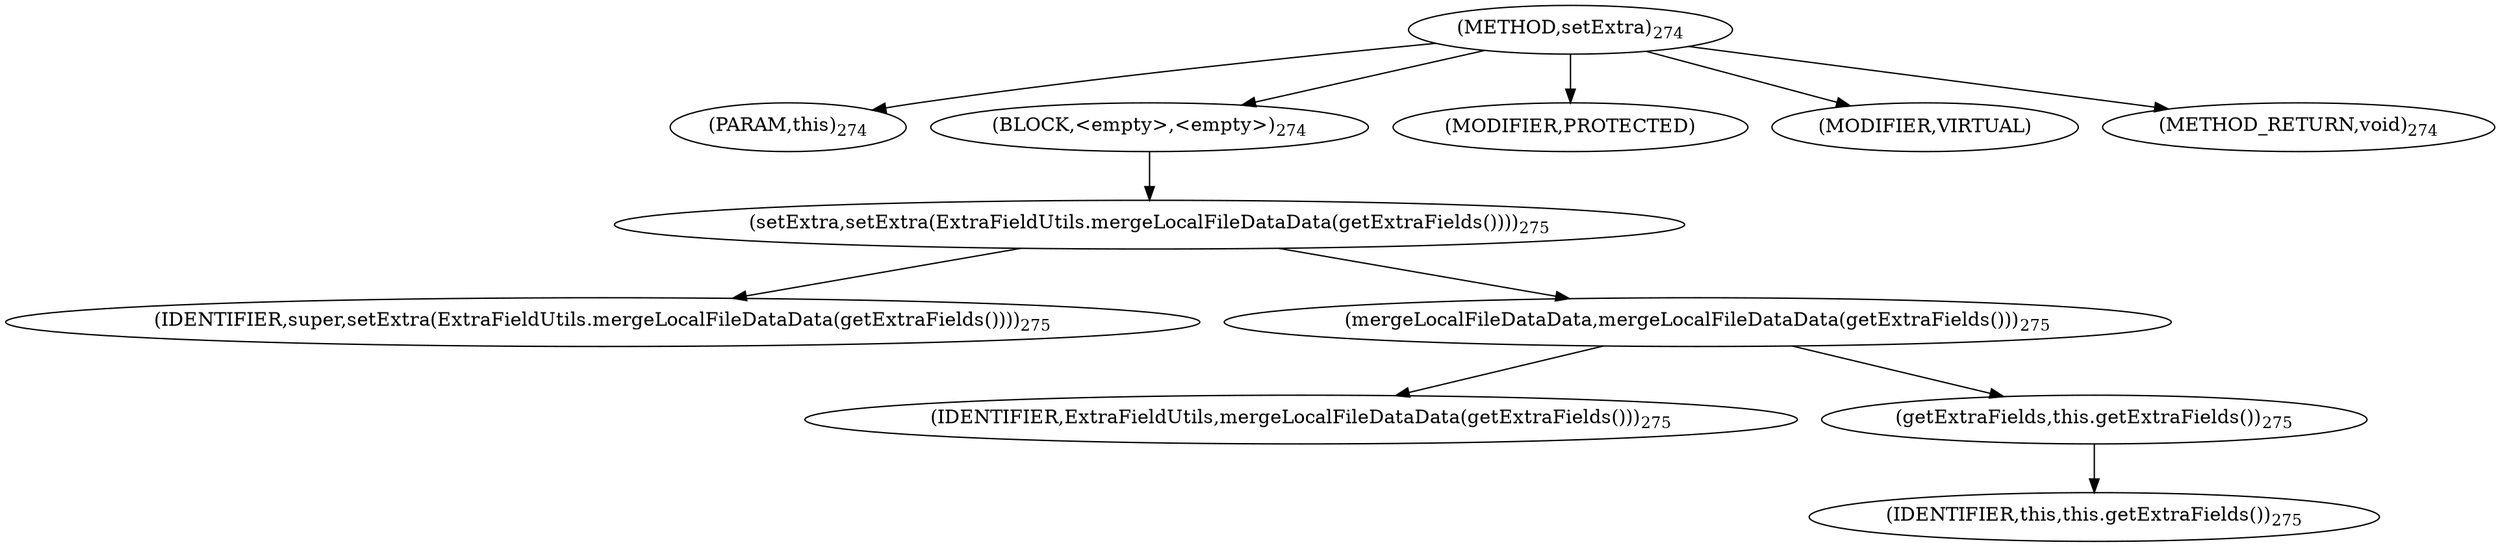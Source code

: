 digraph "setExtra" {  
"502" [label = <(METHOD,setExtra)<SUB>274</SUB>> ]
"35" [label = <(PARAM,this)<SUB>274</SUB>> ]
"503" [label = <(BLOCK,&lt;empty&gt;,&lt;empty&gt;)<SUB>274</SUB>> ]
"504" [label = <(setExtra,setExtra(ExtraFieldUtils.mergeLocalFileDataData(getExtraFields())))<SUB>275</SUB>> ]
"505" [label = <(IDENTIFIER,super,setExtra(ExtraFieldUtils.mergeLocalFileDataData(getExtraFields())))<SUB>275</SUB>> ]
"506" [label = <(mergeLocalFileDataData,mergeLocalFileDataData(getExtraFields()))<SUB>275</SUB>> ]
"507" [label = <(IDENTIFIER,ExtraFieldUtils,mergeLocalFileDataData(getExtraFields()))<SUB>275</SUB>> ]
"508" [label = <(getExtraFields,this.getExtraFields())<SUB>275</SUB>> ]
"34" [label = <(IDENTIFIER,this,this.getExtraFields())<SUB>275</SUB>> ]
"509" [label = <(MODIFIER,PROTECTED)> ]
"510" [label = <(MODIFIER,VIRTUAL)> ]
"511" [label = <(METHOD_RETURN,void)<SUB>274</SUB>> ]
  "502" -> "35" 
  "502" -> "503" 
  "502" -> "509" 
  "502" -> "510" 
  "502" -> "511" 
  "503" -> "504" 
  "504" -> "505" 
  "504" -> "506" 
  "506" -> "507" 
  "506" -> "508" 
  "508" -> "34" 
}
